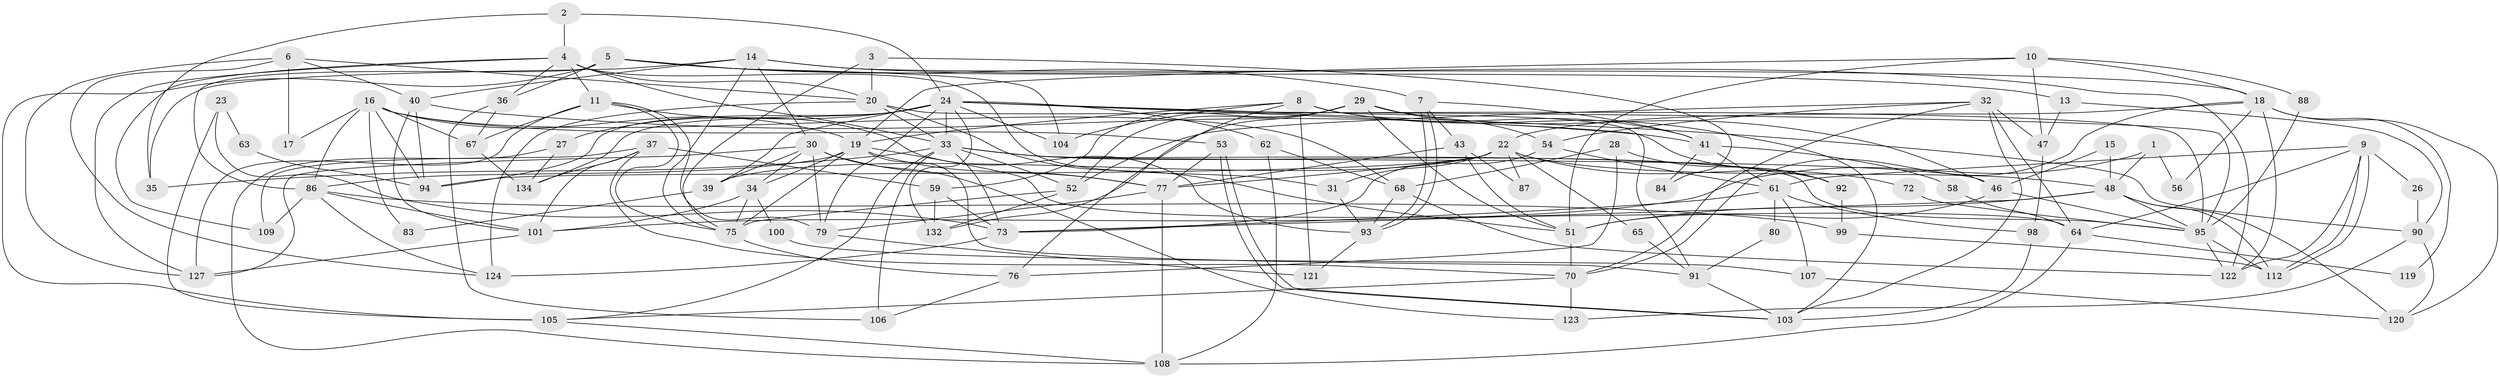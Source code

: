 // original degree distribution, {3: 0.27007299270072993, 4: 0.25547445255474455, 5: 0.21897810218978103, 6: 0.072992700729927, 2: 0.13138686131386862, 7: 0.043795620437956206, 9: 0.0072992700729927005}
// Generated by graph-tools (version 1.1) at 2025/18/03/04/25 18:18:49]
// undirected, 95 vertices, 224 edges
graph export_dot {
graph [start="1"]
  node [color=gray90,style=filled];
  1;
  2;
  3;
  4 [super="+12"];
  5 [super="+126+135"];
  6;
  7;
  8 [super="+49"];
  9;
  10;
  11 [super="+57"];
  13;
  14 [super="+85"];
  15;
  16 [super="+44"];
  17;
  18 [super="+21+25"];
  19 [super="+78+133"];
  20 [super="+81"];
  22 [super="+66+74"];
  23;
  24 [super="+38"];
  26;
  27;
  28;
  29 [super="+97+42"];
  30 [super="+89"];
  31 [super="+118"];
  32 [super="+113"];
  33 [super="+50"];
  34 [super="+82"];
  35;
  36;
  37;
  39;
  40 [super="+71"];
  41;
  43 [super="+45"];
  46;
  47;
  48 [super="+69"];
  51 [super="+125"];
  52 [super="+129"];
  53;
  54;
  56;
  58;
  59;
  61 [super="+96"];
  62;
  63;
  64;
  65;
  67;
  68;
  70;
  72;
  73 [super="+102"];
  75 [super="+111"];
  76;
  77 [super="+116"];
  79;
  80;
  83;
  84;
  86;
  87;
  88;
  90;
  91;
  92 [super="+115"];
  93;
  94;
  95 [super="+110"];
  98;
  99;
  100;
  101 [super="+117"];
  103;
  104 [super="+137"];
  105 [super="+114"];
  106;
  107;
  108;
  109;
  112;
  119;
  120;
  121;
  122;
  123;
  124;
  127;
  132;
  134;
  1 -- 48;
  1 -- 101;
  1 -- 56;
  2 -- 35;
  2 -- 4;
  2 -- 24;
  3 -- 20;
  3 -- 84;
  3 -- 75;
  4 -- 36;
  4 -- 127;
  4 -- 33;
  4 -- 20;
  4 -- 109;
  4 -- 31;
  4 -- 11;
  5 -- 36;
  5 -- 7;
  5 -- 104;
  5 -- 105 [weight=2];
  5 -- 13;
  5 -- 86;
  6 -- 127;
  6 -- 124;
  6 -- 17;
  6 -- 40;
  6 -- 20;
  7 -- 41;
  7 -- 93;
  7 -- 93;
  7 -- 43;
  8 -- 41;
  8 -- 19;
  8 -- 121;
  8 -- 103;
  8 -- 91;
  8 -- 76;
  8 -- 104;
  9 -- 122;
  9 -- 112;
  9 -- 112;
  9 -- 26;
  9 -- 61;
  9 -- 64;
  10 -- 47;
  10 -- 88;
  10 -- 19;
  10 -- 51;
  10 -- 18;
  11 -- 93;
  11 -- 67;
  11 -- 79;
  11 -- 127;
  11 -- 75;
  13 -- 90;
  13 -- 47;
  14 -- 30;
  14 -- 35;
  14 -- 40;
  14 -- 122;
  14 -- 75;
  14 -- 18;
  15 -- 46;
  15 -- 48 [weight=2];
  16 -- 53;
  16 -- 17;
  16 -- 67;
  16 -- 68;
  16 -- 83;
  16 -- 86;
  16 -- 94;
  16 -- 19;
  18 -- 56;
  18 -- 120;
  18 -- 70;
  18 -- 22;
  18 -- 119;
  18 -- 122;
  19 -- 75;
  19 -- 86;
  19 -- 91;
  19 -- 64;
  19 -- 34;
  19 -- 77;
  20 -- 95;
  20 -- 124;
  20 -- 33;
  20 -- 51;
  22 -- 72;
  22 -- 65;
  22 -- 77;
  22 -- 39;
  22 -- 87;
  22 -- 94;
  22 -- 48 [weight=2];
  22 -- 31;
  23 -- 105;
  23 -- 73;
  23 -- 63;
  24 -- 27;
  24 -- 33;
  24 -- 132;
  24 -- 134;
  24 -- 39;
  24 -- 79;
  24 -- 94;
  24 -- 90;
  24 -- 62;
  24 -- 104;
  24 -- 92;
  24 -- 95;
  26 -- 90;
  27 -- 134;
  27 -- 108;
  28 -- 92;
  28 -- 68;
  28 -- 76;
  29 -- 59;
  29 -- 132;
  29 -- 46;
  29 -- 51;
  29 -- 52;
  29 -- 54;
  30 -- 79;
  30 -- 34 [weight=2];
  30 -- 77;
  30 -- 39;
  30 -- 123;
  30 -- 127;
  31 -- 93;
  32 -- 52;
  32 -- 54;
  32 -- 47;
  32 -- 64 [weight=2];
  32 -- 70;
  32 -- 103;
  33 -- 46;
  33 -- 73;
  33 -- 35;
  33 -- 106;
  33 -- 52;
  33 -- 95;
  33 -- 105;
  33 -- 92;
  34 -- 100;
  34 -- 75;
  34 -- 101;
  36 -- 106;
  36 -- 67;
  37 -- 134;
  37 -- 59;
  37 -- 70;
  37 -- 109;
  37 -- 101;
  39 -- 83;
  40 -- 41;
  40 -- 101;
  40 -- 94;
  41 -- 58;
  41 -- 84;
  41 -- 61;
  43 -- 77;
  43 -- 51;
  43 -- 87;
  46 -- 51;
  46 -- 95;
  47 -- 98;
  48 -- 120;
  48 -- 112;
  48 -- 51 [weight=2];
  48 -- 73;
  48 -- 95;
  51 -- 70;
  52 -- 75 [weight=2];
  52 -- 132;
  53 -- 103;
  53 -- 103;
  53 -- 77;
  54 -- 61;
  54 -- 73;
  58 -- 64;
  59 -- 132;
  59 -- 73;
  61 -- 98;
  61 -- 80;
  61 -- 107;
  61 -- 73;
  62 -- 108;
  62 -- 68;
  63 -- 94;
  64 -- 108;
  64 -- 119;
  65 -- 91;
  67 -- 134;
  68 -- 93;
  68 -- 122;
  70 -- 105;
  70 -- 123;
  72 -- 95;
  73 -- 124;
  75 -- 76;
  76 -- 106;
  77 -- 108;
  77 -- 79;
  79 -- 121;
  80 -- 91;
  86 -- 99;
  86 -- 109;
  86 -- 124;
  86 -- 101;
  88 -- 95;
  90 -- 120;
  90 -- 123;
  91 -- 103;
  92 -- 99;
  93 -- 121;
  95 -- 112;
  95 -- 122;
  98 -- 103;
  99 -- 112;
  100 -- 107;
  101 -- 127;
  105 -- 108;
  107 -- 120;
}
